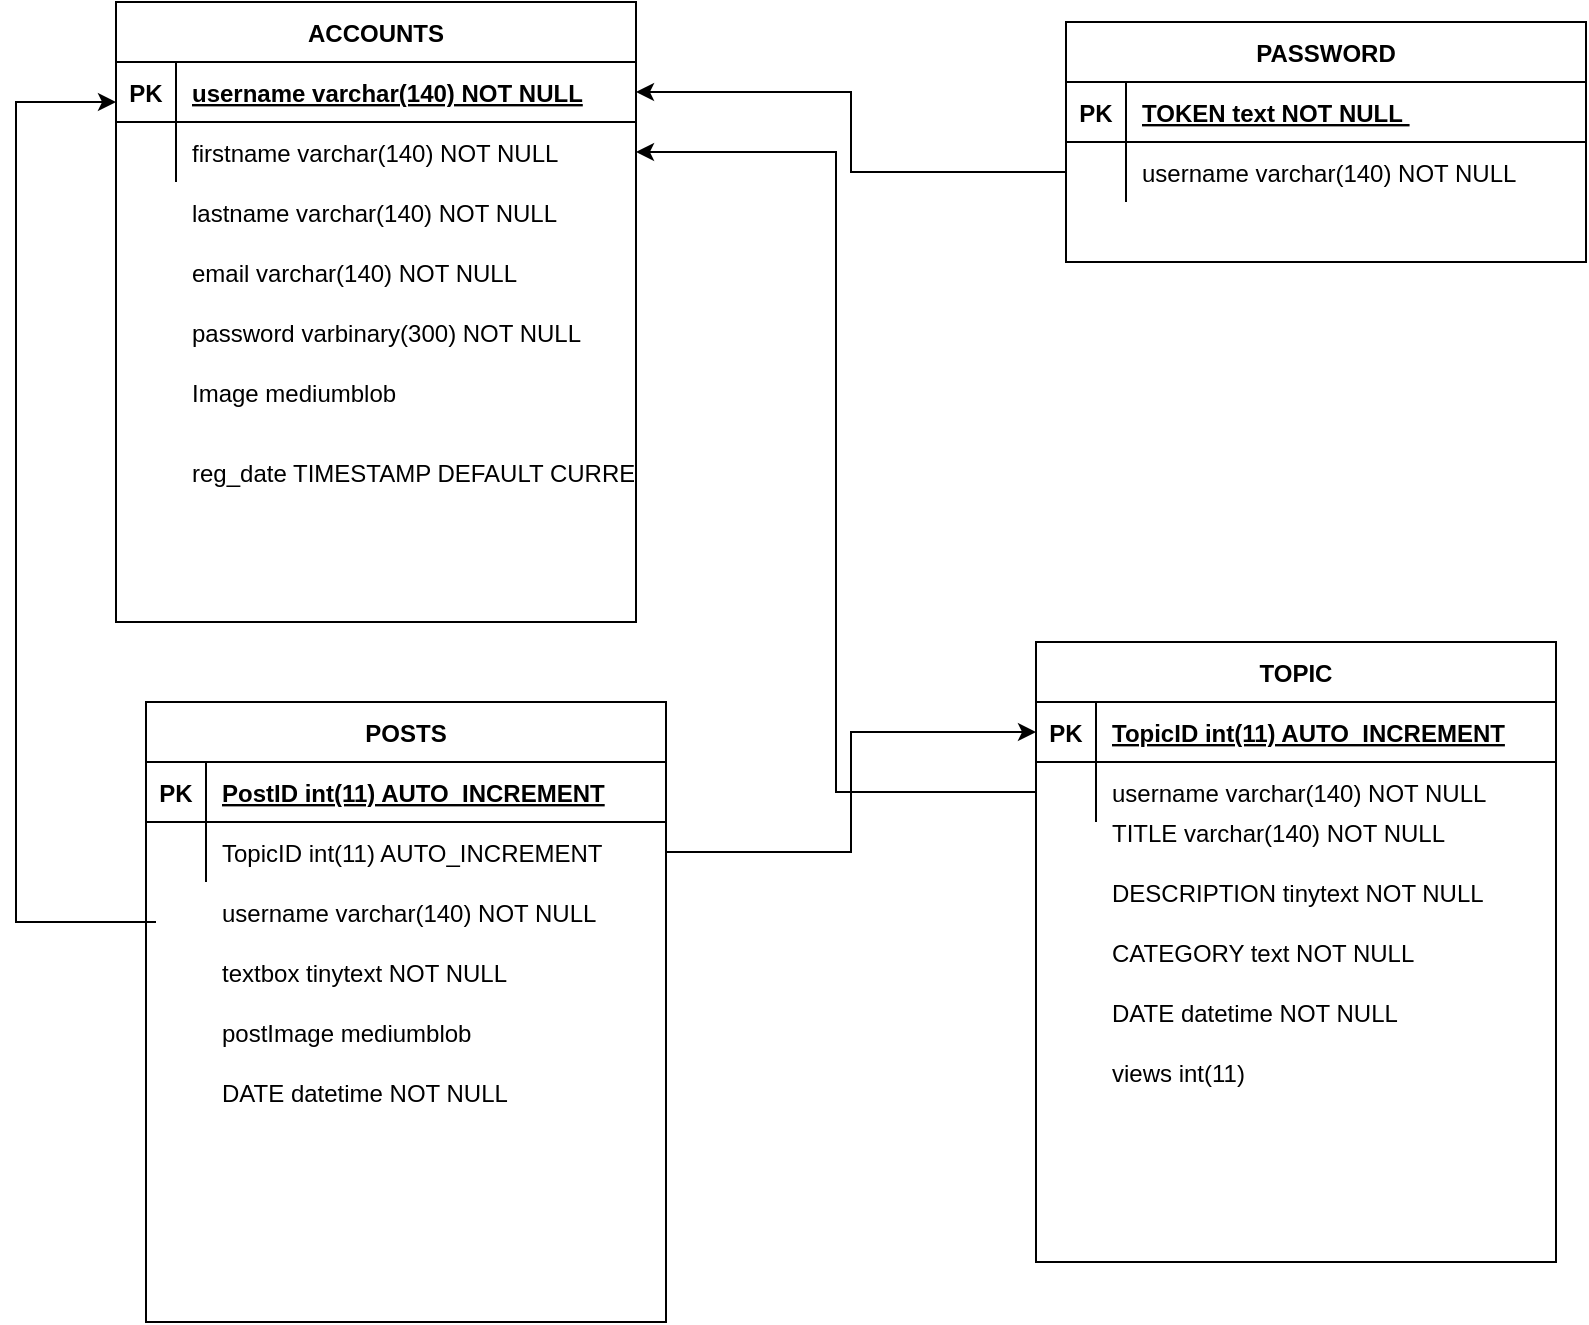 <mxfile version="14.8.0" type="github">
  <diagram id="R2lEEEUBdFMjLlhIrx00" name="Page-1">
    <mxGraphModel dx="1404" dy="713" grid="1" gridSize="10" guides="1" tooltips="1" connect="1" arrows="1" fold="1" page="1" pageScale="1" pageWidth="850" pageHeight="1100" math="0" shadow="0" extFonts="Permanent Marker^https://fonts.googleapis.com/css?family=Permanent+Marker">
      <root>
        <object label="" id="0">
          <mxCell />
        </object>
        <mxCell id="1" parent="0" />
        <mxCell id="C-vyLk0tnHw3VtMMgP7b-23" value="ACCOUNTS" style="shape=table;startSize=30;container=1;collapsible=1;childLayout=tableLayout;fixedRows=1;rowLines=0;fontStyle=1;align=center;resizeLast=1;" parent="1" vertex="1">
          <mxGeometry x="100" y="10" width="260" height="310" as="geometry" />
        </mxCell>
        <mxCell id="C-vyLk0tnHw3VtMMgP7b-24" value="" style="shape=partialRectangle;collapsible=0;dropTarget=0;pointerEvents=0;fillColor=none;points=[[0,0.5],[1,0.5]];portConstraint=eastwest;top=0;left=0;right=0;bottom=1;" parent="C-vyLk0tnHw3VtMMgP7b-23" vertex="1">
          <mxGeometry y="30" width="260" height="30" as="geometry" />
        </mxCell>
        <mxCell id="C-vyLk0tnHw3VtMMgP7b-25" value="PK" style="shape=partialRectangle;overflow=hidden;connectable=0;fillColor=none;top=0;left=0;bottom=0;right=0;fontStyle=1;" parent="C-vyLk0tnHw3VtMMgP7b-24" vertex="1">
          <mxGeometry width="30" height="30" as="geometry" />
        </mxCell>
        <mxCell id="C-vyLk0tnHw3VtMMgP7b-26" value="username varchar(140) NOT NULL" style="shape=partialRectangle;overflow=hidden;connectable=0;fillColor=none;top=0;left=0;bottom=0;right=0;align=left;spacingLeft=6;fontStyle=5;" parent="C-vyLk0tnHw3VtMMgP7b-24" vertex="1">
          <mxGeometry x="30" width="230" height="30" as="geometry" />
        </mxCell>
        <mxCell id="C-vyLk0tnHw3VtMMgP7b-27" value="" style="shape=partialRectangle;collapsible=0;dropTarget=0;pointerEvents=0;fillColor=none;points=[[0,0.5],[1,0.5]];portConstraint=eastwest;top=0;left=0;right=0;bottom=0;" parent="C-vyLk0tnHw3VtMMgP7b-23" vertex="1">
          <mxGeometry y="60" width="260" height="30" as="geometry" />
        </mxCell>
        <mxCell id="C-vyLk0tnHw3VtMMgP7b-28" value="" style="shape=partialRectangle;overflow=hidden;connectable=0;fillColor=none;top=0;left=0;bottom=0;right=0;" parent="C-vyLk0tnHw3VtMMgP7b-27" vertex="1">
          <mxGeometry width="30" height="30" as="geometry" />
        </mxCell>
        <mxCell id="C-vyLk0tnHw3VtMMgP7b-29" value="firstname varchar(140) NOT NULL" style="shape=partialRectangle;overflow=hidden;connectable=0;fillColor=none;top=0;left=0;bottom=0;right=0;align=left;spacingLeft=6;" parent="C-vyLk0tnHw3VtMMgP7b-27" vertex="1">
          <mxGeometry x="30" width="230" height="30" as="geometry" />
        </mxCell>
        <mxCell id="Pyg1J51DNBmEBGWeqnSv-1" value="lastname varchar(140) NOT NULL" style="shape=partialRectangle;overflow=hidden;connectable=0;fillColor=none;top=0;left=0;bottom=0;right=0;align=left;spacingLeft=6;" vertex="1" parent="1">
          <mxGeometry x="130" y="100" width="230" height="30" as="geometry" />
        </mxCell>
        <mxCell id="Pyg1J51DNBmEBGWeqnSv-2" value="email varchar(140) NOT NULL" style="shape=partialRectangle;overflow=hidden;connectable=0;fillColor=none;top=0;left=0;bottom=0;right=0;align=left;spacingLeft=6;" vertex="1" parent="1">
          <mxGeometry x="130" y="130" width="230" height="30" as="geometry" />
        </mxCell>
        <mxCell id="Pyg1J51DNBmEBGWeqnSv-3" value="password varbinary(300) NOT NULL" style="shape=partialRectangle;overflow=hidden;connectable=0;fillColor=none;top=0;left=0;bottom=0;right=0;align=left;spacingLeft=6;" vertex="1" parent="1">
          <mxGeometry x="130" y="160" width="230" height="30" as="geometry" />
        </mxCell>
        <mxCell id="Pyg1J51DNBmEBGWeqnSv-4" value="Image mediumblob " style="shape=partialRectangle;overflow=hidden;connectable=0;fillColor=none;top=0;left=0;bottom=0;right=0;align=left;spacingLeft=6;" vertex="1" parent="1">
          <mxGeometry x="130" y="190" width="230" height="30" as="geometry" />
        </mxCell>
        <mxCell id="Pyg1J51DNBmEBGWeqnSv-5" value="reg_date TIMESTAMP DEFAULT CURRENT_TIMESTAMP" style="shape=partialRectangle;overflow=hidden;connectable=0;fillColor=none;top=0;left=0;bottom=0;right=0;align=left;spacingLeft=6;" vertex="1" parent="1">
          <mxGeometry x="130" y="230" width="230" height="30" as="geometry" />
        </mxCell>
        <mxCell id="Pyg1J51DNBmEBGWeqnSv-6" value="TOPIC" style="shape=table;startSize=30;container=1;collapsible=1;childLayout=tableLayout;fixedRows=1;rowLines=0;fontStyle=1;align=center;resizeLast=1;" vertex="1" parent="1">
          <mxGeometry x="560" y="330" width="260" height="310" as="geometry" />
        </mxCell>
        <mxCell id="Pyg1J51DNBmEBGWeqnSv-7" value="" style="shape=partialRectangle;collapsible=0;dropTarget=0;pointerEvents=0;fillColor=none;points=[[0,0.5],[1,0.5]];portConstraint=eastwest;top=0;left=0;right=0;bottom=1;" vertex="1" parent="Pyg1J51DNBmEBGWeqnSv-6">
          <mxGeometry y="30" width="260" height="30" as="geometry" />
        </mxCell>
        <mxCell id="Pyg1J51DNBmEBGWeqnSv-8" value="PK" style="shape=partialRectangle;overflow=hidden;connectable=0;fillColor=none;top=0;left=0;bottom=0;right=0;fontStyle=1;" vertex="1" parent="Pyg1J51DNBmEBGWeqnSv-7">
          <mxGeometry width="30" height="30" as="geometry" />
        </mxCell>
        <mxCell id="Pyg1J51DNBmEBGWeqnSv-9" value="TopicID int(11) AUTO_INCREMENT" style="shape=partialRectangle;overflow=hidden;connectable=0;fillColor=none;top=0;left=0;bottom=0;right=0;align=left;spacingLeft=6;fontStyle=5;" vertex="1" parent="Pyg1J51DNBmEBGWeqnSv-7">
          <mxGeometry x="30" width="230" height="30" as="geometry" />
        </mxCell>
        <mxCell id="Pyg1J51DNBmEBGWeqnSv-10" value="" style="shape=partialRectangle;collapsible=0;dropTarget=0;pointerEvents=0;fillColor=none;points=[[0,0.5],[1,0.5]];portConstraint=eastwest;top=0;left=0;right=0;bottom=0;" vertex="1" parent="Pyg1J51DNBmEBGWeqnSv-6">
          <mxGeometry y="60" width="260" height="30" as="geometry" />
        </mxCell>
        <mxCell id="Pyg1J51DNBmEBGWeqnSv-11" value="" style="shape=partialRectangle;overflow=hidden;connectable=0;fillColor=none;top=0;left=0;bottom=0;right=0;" vertex="1" parent="Pyg1J51DNBmEBGWeqnSv-10">
          <mxGeometry width="30" height="30" as="geometry" />
        </mxCell>
        <mxCell id="Pyg1J51DNBmEBGWeqnSv-12" value="username varchar(140) NOT NULL" style="shape=partialRectangle;overflow=hidden;connectable=0;fillColor=none;top=0;left=0;bottom=0;right=0;align=left;spacingLeft=6;" vertex="1" parent="Pyg1J51DNBmEBGWeqnSv-10">
          <mxGeometry x="30" width="230" height="30" as="geometry" />
        </mxCell>
        <mxCell id="Pyg1J51DNBmEBGWeqnSv-20" style="edgeStyle=orthogonalEdgeStyle;rounded=0;orthogonalLoop=1;jettySize=auto;html=1;" edge="1" parent="1" source="Pyg1J51DNBmEBGWeqnSv-10" target="C-vyLk0tnHw3VtMMgP7b-27">
          <mxGeometry relative="1" as="geometry" />
        </mxCell>
        <mxCell id="Pyg1J51DNBmEBGWeqnSv-21" value="TITLE varchar(140) NOT NULL" style="shape=partialRectangle;overflow=hidden;connectable=0;fillColor=none;top=0;left=0;bottom=0;right=0;align=left;spacingLeft=6;" vertex="1" parent="1">
          <mxGeometry x="590" y="410" width="230" height="30" as="geometry" />
        </mxCell>
        <mxCell id="Pyg1J51DNBmEBGWeqnSv-22" value="DESCRIPTION tinytext NOT NULL" style="shape=partialRectangle;overflow=hidden;connectable=0;fillColor=none;top=0;left=0;bottom=0;right=0;align=left;spacingLeft=6;" vertex="1" parent="1">
          <mxGeometry x="590" y="440" width="230" height="30" as="geometry" />
        </mxCell>
        <mxCell id="Pyg1J51DNBmEBGWeqnSv-23" value="CATEGORY text NOT NULL" style="shape=partialRectangle;overflow=hidden;connectable=0;fillColor=none;top=0;left=0;bottom=0;right=0;align=left;spacingLeft=6;" vertex="1" parent="1">
          <mxGeometry x="590" y="470" width="230" height="30" as="geometry" />
        </mxCell>
        <mxCell id="Pyg1J51DNBmEBGWeqnSv-25" value="DATE datetime NOT NULL" style="shape=partialRectangle;overflow=hidden;connectable=0;fillColor=none;top=0;left=0;bottom=0;right=0;align=left;spacingLeft=6;" vertex="1" parent="1">
          <mxGeometry x="590" y="500" width="230" height="30" as="geometry" />
        </mxCell>
        <mxCell id="Pyg1J51DNBmEBGWeqnSv-26" value="views int(11)" style="shape=partialRectangle;overflow=hidden;connectable=0;fillColor=none;top=0;left=0;bottom=0;right=0;align=left;spacingLeft=6;" vertex="1" parent="1">
          <mxGeometry x="590" y="530" width="230" height="30" as="geometry" />
        </mxCell>
        <mxCell id="Pyg1J51DNBmEBGWeqnSv-27" value="POSTS" style="shape=table;startSize=30;container=1;collapsible=1;childLayout=tableLayout;fixedRows=1;rowLines=0;fontStyle=1;align=center;resizeLast=1;" vertex="1" parent="1">
          <mxGeometry x="115" y="360" width="260" height="310" as="geometry" />
        </mxCell>
        <mxCell id="Pyg1J51DNBmEBGWeqnSv-28" value="" style="shape=partialRectangle;collapsible=0;dropTarget=0;pointerEvents=0;fillColor=none;points=[[0,0.5],[1,0.5]];portConstraint=eastwest;top=0;left=0;right=0;bottom=1;" vertex="1" parent="Pyg1J51DNBmEBGWeqnSv-27">
          <mxGeometry y="30" width="260" height="30" as="geometry" />
        </mxCell>
        <mxCell id="Pyg1J51DNBmEBGWeqnSv-29" value="PK" style="shape=partialRectangle;overflow=hidden;connectable=0;fillColor=none;top=0;left=0;bottom=0;right=0;fontStyle=1;" vertex="1" parent="Pyg1J51DNBmEBGWeqnSv-28">
          <mxGeometry width="30" height="30" as="geometry" />
        </mxCell>
        <mxCell id="Pyg1J51DNBmEBGWeqnSv-30" value="PostID int(11) AUTO_INCREMENT" style="shape=partialRectangle;overflow=hidden;connectable=0;fillColor=none;top=0;left=0;bottom=0;right=0;align=left;spacingLeft=6;fontStyle=5;" vertex="1" parent="Pyg1J51DNBmEBGWeqnSv-28">
          <mxGeometry x="30" width="230" height="30" as="geometry" />
        </mxCell>
        <mxCell id="Pyg1J51DNBmEBGWeqnSv-31" value="" style="shape=partialRectangle;collapsible=0;dropTarget=0;pointerEvents=0;fillColor=none;points=[[0,0.5],[1,0.5]];portConstraint=eastwest;top=0;left=0;right=0;bottom=0;" vertex="1" parent="Pyg1J51DNBmEBGWeqnSv-27">
          <mxGeometry y="60" width="260" height="30" as="geometry" />
        </mxCell>
        <mxCell id="Pyg1J51DNBmEBGWeqnSv-32" value="" style="shape=partialRectangle;overflow=hidden;connectable=0;fillColor=none;top=0;left=0;bottom=0;right=0;" vertex="1" parent="Pyg1J51DNBmEBGWeqnSv-31">
          <mxGeometry width="30" height="30" as="geometry" />
        </mxCell>
        <mxCell id="Pyg1J51DNBmEBGWeqnSv-33" value="TopicID int(11) AUTO_INCREMENT" style="shape=partialRectangle;overflow=hidden;connectable=0;fillColor=none;top=0;left=0;bottom=0;right=0;align=left;spacingLeft=6;fontStyle=0" vertex="1" parent="Pyg1J51DNBmEBGWeqnSv-31">
          <mxGeometry x="30" width="230" height="30" as="geometry" />
        </mxCell>
        <mxCell id="Pyg1J51DNBmEBGWeqnSv-34" value="username varchar(140) NOT NULL" style="shape=partialRectangle;overflow=hidden;connectable=0;fillColor=none;top=0;left=0;bottom=0;right=0;align=left;spacingLeft=6;" vertex="1" parent="1">
          <mxGeometry x="145" y="450" width="225" height="30" as="geometry" />
        </mxCell>
        <mxCell id="Pyg1J51DNBmEBGWeqnSv-35" value="textbox tinytext NOT NULL" style="shape=partialRectangle;overflow=hidden;connectable=0;fillColor=none;top=0;left=0;bottom=0;right=0;align=left;spacingLeft=6;" vertex="1" parent="1">
          <mxGeometry x="145" y="480" width="230" height="30" as="geometry" />
        </mxCell>
        <mxCell id="Pyg1J51DNBmEBGWeqnSv-36" value="postImage mediumblob" style="shape=partialRectangle;overflow=hidden;connectable=0;fillColor=none;top=0;left=0;bottom=0;right=0;align=left;spacingLeft=6;" vertex="1" parent="1">
          <mxGeometry x="145" y="510" width="230" height="30" as="geometry" />
        </mxCell>
        <mxCell id="Pyg1J51DNBmEBGWeqnSv-37" value="DATE datetime NOT NULL" style="shape=partialRectangle;overflow=hidden;connectable=0;fillColor=none;top=0;left=0;bottom=0;right=0;align=left;spacingLeft=6;" vertex="1" parent="1">
          <mxGeometry x="145" y="540" width="230" height="30" as="geometry" />
        </mxCell>
        <mxCell id="Pyg1J51DNBmEBGWeqnSv-39" style="edgeStyle=orthogonalEdgeStyle;rounded=0;orthogonalLoop=1;jettySize=auto;html=1;entryX=0;entryY=0.5;entryDx=0;entryDy=0;" edge="1" parent="1" source="Pyg1J51DNBmEBGWeqnSv-31" target="Pyg1J51DNBmEBGWeqnSv-7">
          <mxGeometry relative="1" as="geometry" />
        </mxCell>
        <mxCell id="Pyg1J51DNBmEBGWeqnSv-40" style="edgeStyle=orthogonalEdgeStyle;rounded=0;orthogonalLoop=1;jettySize=auto;html=1;" edge="1" parent="1">
          <mxGeometry relative="1" as="geometry">
            <mxPoint x="120" y="470" as="sourcePoint" />
            <mxPoint x="100" y="60" as="targetPoint" />
            <Array as="points">
              <mxPoint x="50" y="470" />
              <mxPoint x="50" y="60" />
            </Array>
          </mxGeometry>
        </mxCell>
        <mxCell id="Pyg1J51DNBmEBGWeqnSv-86" style="edgeStyle=orthogonalEdgeStyle;rounded=0;orthogonalLoop=1;jettySize=auto;html=1;entryX=1;entryY=0.5;entryDx=0;entryDy=0;exitX=0;exitY=0.5;exitDx=0;exitDy=0;" edge="1" parent="1" source="Pyg1J51DNBmEBGWeqnSv-78" target="C-vyLk0tnHw3VtMMgP7b-24">
          <mxGeometry relative="1" as="geometry" />
        </mxCell>
        <mxCell id="Pyg1J51DNBmEBGWeqnSv-74" value="PASSWORD" style="shape=table;startSize=30;container=1;collapsible=1;childLayout=tableLayout;fixedRows=1;rowLines=0;fontStyle=1;align=center;resizeLast=1;" vertex="1" parent="1">
          <mxGeometry x="575" y="20" width="260" height="120" as="geometry" />
        </mxCell>
        <mxCell id="Pyg1J51DNBmEBGWeqnSv-75" value="" style="shape=partialRectangle;collapsible=0;dropTarget=0;pointerEvents=0;fillColor=none;points=[[0,0.5],[1,0.5]];portConstraint=eastwest;top=0;left=0;right=0;bottom=1;" vertex="1" parent="Pyg1J51DNBmEBGWeqnSv-74">
          <mxGeometry y="30" width="260" height="30" as="geometry" />
        </mxCell>
        <mxCell id="Pyg1J51DNBmEBGWeqnSv-76" value="PK" style="shape=partialRectangle;overflow=hidden;connectable=0;fillColor=none;top=0;left=0;bottom=0;right=0;fontStyle=1;" vertex="1" parent="Pyg1J51DNBmEBGWeqnSv-75">
          <mxGeometry width="30" height="30" as="geometry" />
        </mxCell>
        <mxCell id="Pyg1J51DNBmEBGWeqnSv-77" value="TOKEN text NOT NULL " style="shape=partialRectangle;overflow=hidden;connectable=0;fillColor=none;top=0;left=0;bottom=0;right=0;align=left;spacingLeft=6;fontStyle=5;" vertex="1" parent="Pyg1J51DNBmEBGWeqnSv-75">
          <mxGeometry x="30" width="230" height="30" as="geometry" />
        </mxCell>
        <mxCell id="Pyg1J51DNBmEBGWeqnSv-78" value="" style="shape=partialRectangle;collapsible=0;dropTarget=0;pointerEvents=0;fillColor=none;points=[[0,0.5],[1,0.5]];portConstraint=eastwest;top=0;left=0;right=0;bottom=0;" vertex="1" parent="Pyg1J51DNBmEBGWeqnSv-74">
          <mxGeometry y="60" width="260" height="30" as="geometry" />
        </mxCell>
        <mxCell id="Pyg1J51DNBmEBGWeqnSv-79" value="" style="shape=partialRectangle;overflow=hidden;connectable=0;fillColor=none;top=0;left=0;bottom=0;right=0;" vertex="1" parent="Pyg1J51DNBmEBGWeqnSv-78">
          <mxGeometry width="30" height="30" as="geometry" />
        </mxCell>
        <mxCell id="Pyg1J51DNBmEBGWeqnSv-80" value="username varchar(140) NOT NULL" style="shape=partialRectangle;overflow=hidden;connectable=0;fillColor=none;top=0;left=0;bottom=0;right=0;align=left;spacingLeft=6;" vertex="1" parent="Pyg1J51DNBmEBGWeqnSv-78">
          <mxGeometry x="30" width="230" height="30" as="geometry" />
        </mxCell>
      </root>
    </mxGraphModel>
  </diagram>
</mxfile>
